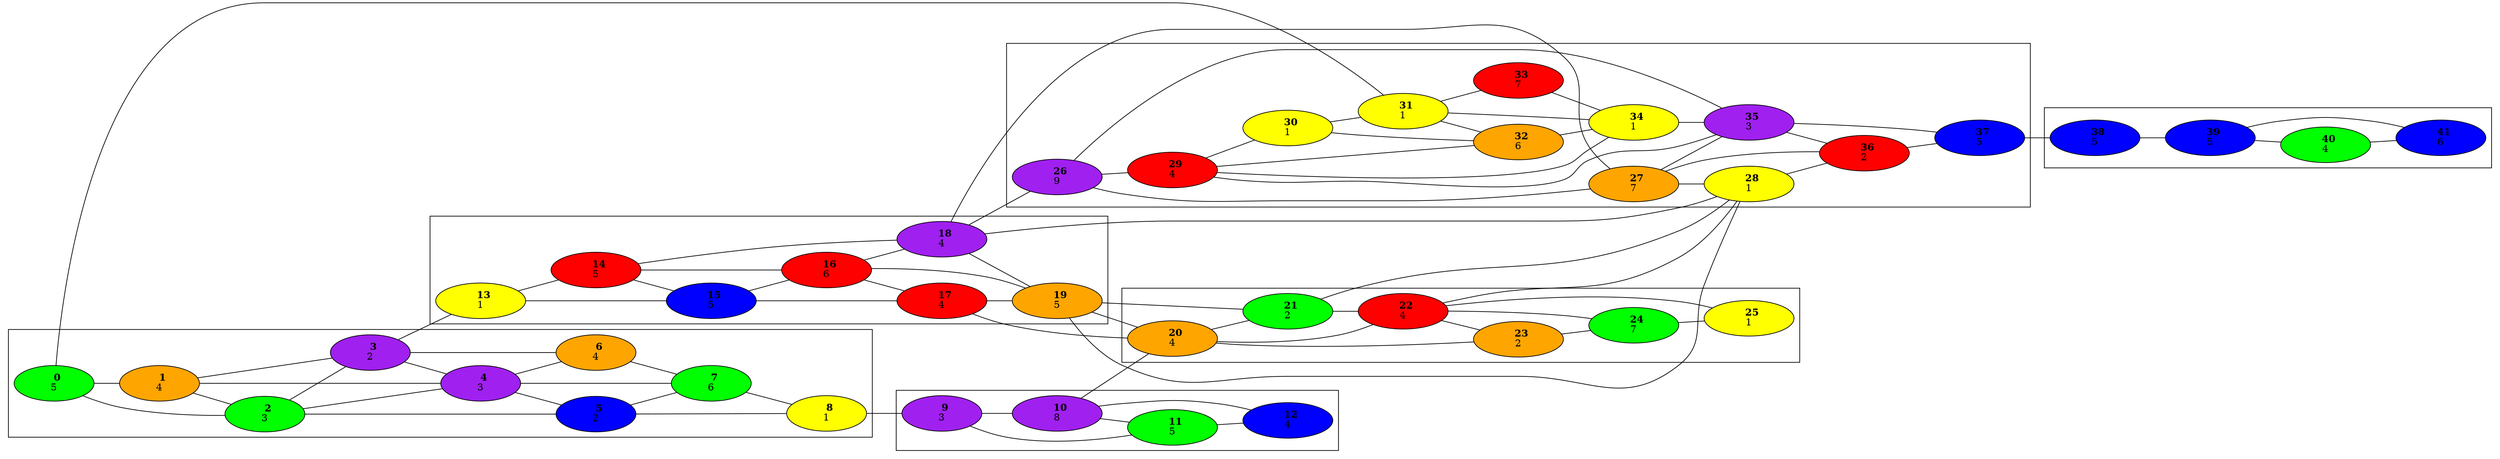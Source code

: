 graph {
	graph [rankdir=LR]
	subgraph cluster0 {
		0
		1
		2
		3
		4
		5
		6
		7
		8
	}
	subgraph cluster1 {
		9
		10
		11
		12
	}
	subgraph cluster2 {
		13
		14
		15
		16
		17
		18
		19
	}
	subgraph cluster3 {
		20
		21
		22
		23
		24
		25
	}
	subgraph cluster4 {
		26
		27
		28
		29
		30
		31
		32
		33
		34
		35
		36
		37
	}
	subgraph cluster5 {
		38
		39
		40
		41
	}
	0 -- 1
	0 -- 2
	0 -- 31
	1 -- 2
	1 -- 3
	1 -- 4
	2 -- 3
	2 -- 4
	2 -- 5
	3 -- 4
	3 -- 6
	3 -- 13
	4 -- 5
	4 -- 6
	4 -- 7
	5 -- 7
	5 -- 8
	6 -- 7
	7 -- 8
	8 -- 9
	9 -- 10
	9 -- 11
	10 -- 11
	10 -- 12
	10 -- 20
	11 -- 12
	13 -- 14
	13 -- 15
	14 -- 15
	14 -- 16
	14 -- 18
	15 -- 16
	15 -- 17
	16 -- 17
	16 -- 18
	16 -- 19
	17 -- 19
	17 -- 20
	18 -- 19
	18 -- 26
	18 -- 27
	18 -- 28
	19 -- 20
	19 -- 21
	19 -- 28
	20 -- 21
	20 -- 22
	20 -- 23
	21 -- 22
	21 -- 28
	22 -- 23
	22 -- 24
	22 -- 25
	22 -- 28
	23 -- 24
	24 -- 25
	26 -- 27
	26 -- 29
	26 -- 35
	27 -- 28
	27 -- 35
	27 -- 36
	28 -- 36
	29 -- 30
	29 -- 32
	29 -- 34
	29 -- 35
	30 -- 31
	30 -- 32
	31 -- 32
	31 -- 33
	31 -- 34
	32 -- 34
	33 -- 34
	34 -- 35
	35 -- 36
	35 -- 37
	36 -- 37
	37 -- 38
	38 -- 39
	39 -- 40
	39 -- 41
	40 -- 41
	0 [fillcolor=green style=filled]
	1 [fillcolor=orange style=filled]
	2 [fillcolor=green style=filled]
	3 [fillcolor=purple style=filled]
	4 [fillcolor=purple style=filled]
	5 [fillcolor=blue style=filled]
	6 [fillcolor=orange style=filled]
	7 [fillcolor=green style=filled]
	8 [fillcolor=yellow style=filled]
	9 [fillcolor=purple style=filled]
	10 [fillcolor=purple style=filled]
	11 [fillcolor=green style=filled]
	12 [fillcolor=blue style=filled]
	13 [fillcolor=yellow style=filled]
	14 [fillcolor=red style=filled]
	15 [fillcolor=blue style=filled]
	16 [fillcolor=red style=filled]
	17 [fillcolor=red style=filled]
	18 [fillcolor=purple style=filled]
	19 [fillcolor=orange style=filled]
	20 [fillcolor=orange style=filled]
	21 [fillcolor=green style=filled]
	22 [fillcolor=red style=filled]
	23 [fillcolor=orange style=filled]
	24 [fillcolor=green style=filled]
	25 [fillcolor=yellow style=filled]
	26 [fillcolor=purple style=filled]
	27 [fillcolor=orange style=filled]
	28 [fillcolor=yellow style=filled]
	29 [fillcolor=red style=filled]
	30 [fillcolor=yellow style=filled]
	31 [fillcolor=yellow style=filled]
	32 [fillcolor=orange style=filled]
	33 [fillcolor=red style=filled]
	34 [fillcolor=yellow style=filled]
	35 [fillcolor=purple style=filled]
	36 [fillcolor=red style=filled]
	37 [fillcolor=blue style=filled]
	38 [fillcolor=blue style=filled]
	39 [fillcolor=blue style=filled]
	40 [fillcolor=green style=filled]
	41 [fillcolor=blue style=filled]
	0 [label=< <b>      0    </b> <br/>5>]
	1 [label=< <b>      1    </b> <br/>4>]
	2 [label=< <b>      2    </b> <br/>3>]
	3 [label=< <b>      3    </b> <br/>2>]
	4 [label=< <b>      4    </b> <br/>3>]
	5 [label=< <b>      5    </b> <br/>2>]
	6 [label=< <b>      6    </b> <br/>4>]
	7 [label=< <b>      7    </b> <br/>6>]
	8 [label=< <b>      8    </b> <br/>1>]
	9 [label=< <b>      9    </b> <br/>3>]
	10 [label=< <b>      10    </b> <br/>8>]
	11 [label=< <b>      11    </b> <br/>5>]
	12 [label=< <b>      12    </b> <br/>4>]
	13 [label=< <b>      13    </b> <br/>1>]
	14 [label=< <b>      14    </b> <br/>5>]
	15 [label=< <b>      15    </b> <br/>5>]
	16 [label=< <b>      16    </b> <br/>6>]
	17 [label=< <b>      17    </b> <br/>4>]
	18 [label=< <b>      18    </b> <br/>4>]
	19 [label=< <b>      19    </b> <br/>5>]
	20 [label=< <b>      20    </b> <br/>4>]
	21 [label=< <b>      21    </b> <br/>2>]
	22 [label=< <b>      22    </b> <br/>4>]
	23 [label=< <b>      23    </b> <br/>2>]
	24 [label=< <b>      24    </b> <br/>7>]
	25 [label=< <b>      25    </b> <br/>1>]
	26 [label=< <b>      26    </b> <br/>9>]
	27 [label=< <b>      27    </b> <br/>7>]
	28 [label=< <b>      28    </b> <br/>1>]
	29 [label=< <b>      29    </b> <br/>4>]
	30 [label=< <b>      30    </b> <br/>1>]
	31 [label=< <b>      31    </b> <br/>1>]
	32 [label=< <b>      32    </b> <br/>6>]
	33 [label=< <b>      33    </b> <br/>7>]
	34 [label=< <b>      34    </b> <br/>1>]
	35 [label=< <b>      35    </b> <br/>3>]
	36 [label=< <b>      36    </b> <br/>2>]
	37 [label=< <b>      37    </b> <br/>5>]
	38 [label=< <b>      38    </b> <br/>5>]
	39 [label=< <b>      39    </b> <br/>5>]
	40 [label=< <b>      40    </b> <br/>4>]
	41 [label=< <b>      41    </b> <br/>6>]
}
